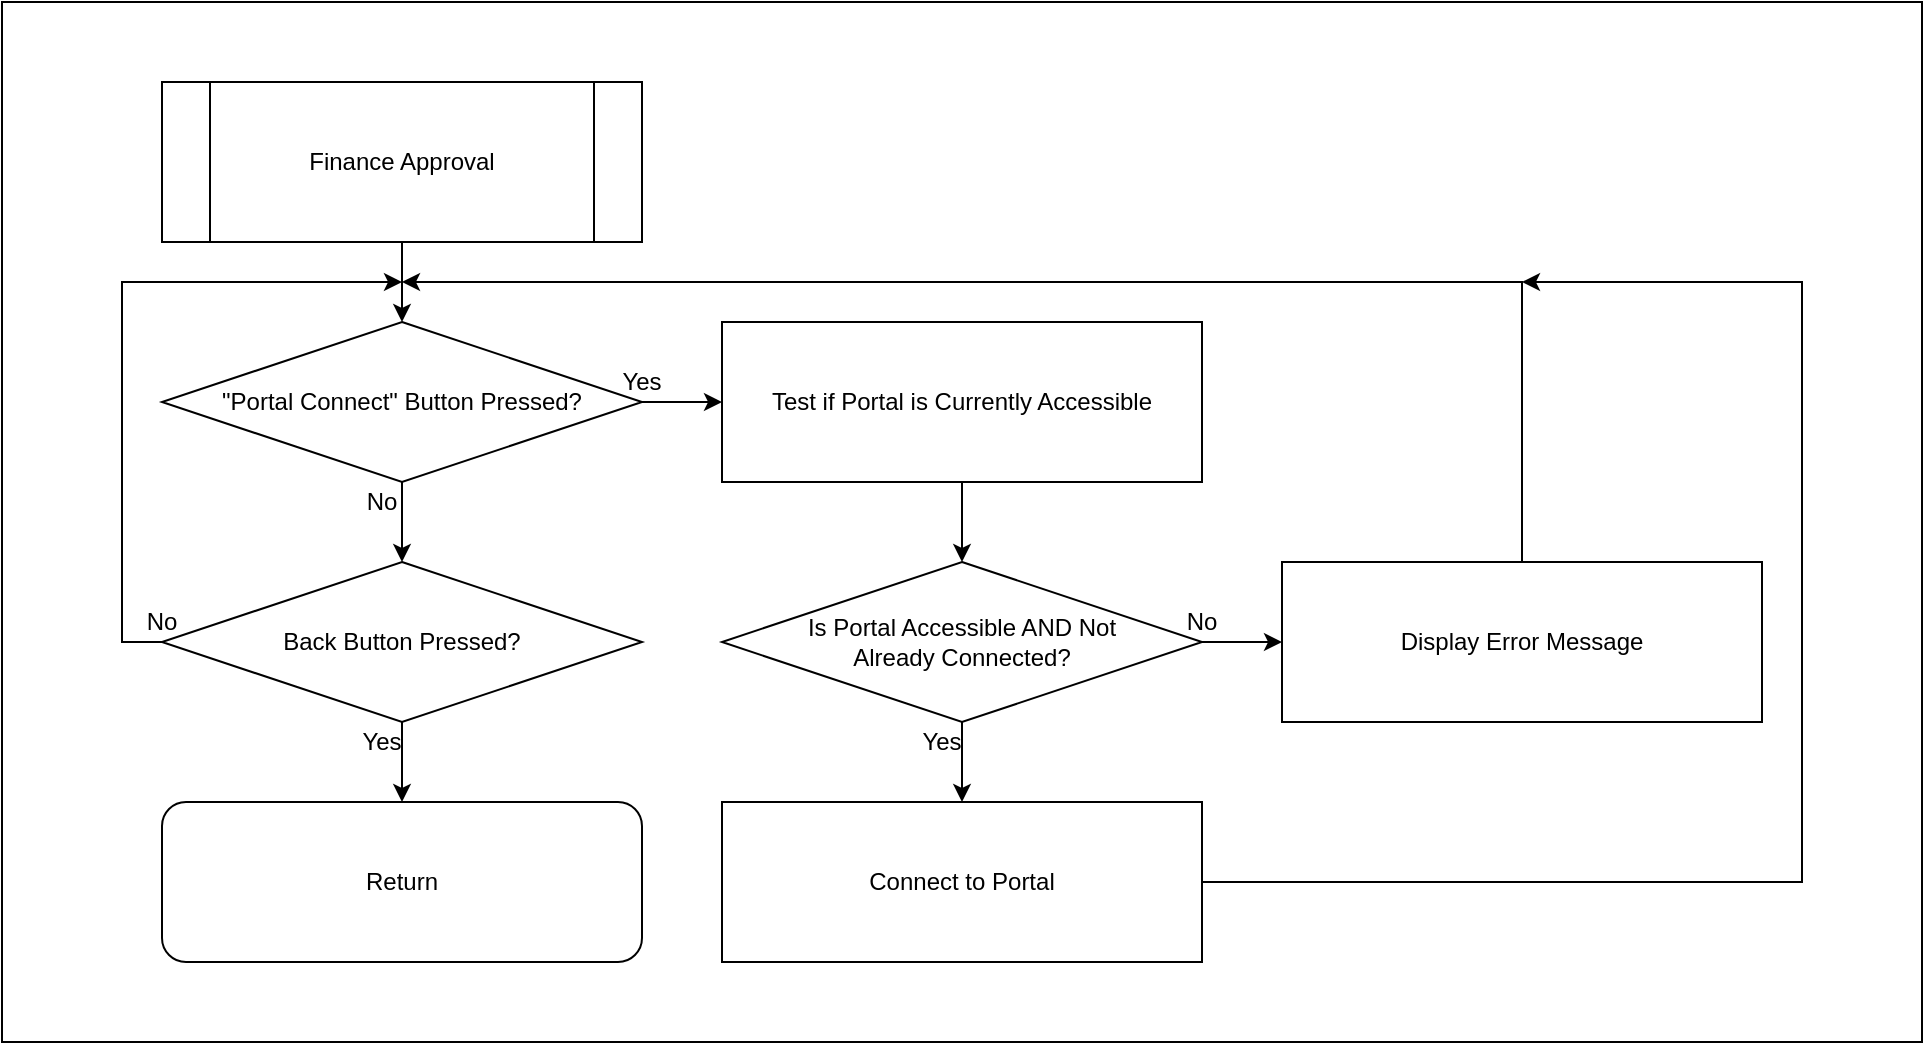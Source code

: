 <mxfile version="12.1.8" type="device" pages="1"><diagram id="7oNxZZAJlQXwuJYg-CD7" name="Page-1"><mxGraphModel dx="1422" dy="745" grid="1" gridSize="10" guides="1" tooltips="1" connect="1" arrows="1" fold="1" page="1" pageScale="1" pageWidth="1169" pageHeight="827" math="0" shadow="0"><root><mxCell id="0"/><mxCell id="1" parent="0"/><mxCell id="0LJsAcK-oy8YuR7tu3HG-28" value="" style="rounded=0;whiteSpace=wrap;html=1;" vertex="1" parent="1"><mxGeometry y="40" width="960" height="520" as="geometry"/></mxCell><mxCell id="0LJsAcK-oy8YuR7tu3HG-25" style="edgeStyle=orthogonalEdgeStyle;rounded=0;orthogonalLoop=1;jettySize=auto;html=1;exitX=0.5;exitY=1;exitDx=0;exitDy=0;entryX=0.5;entryY=0;entryDx=0;entryDy=0;" edge="1" parent="1" source="wj9dJhtH7JU51SWwJ9Yn-1" target="0LJsAcK-oy8YuR7tu3HG-21"><mxGeometry relative="1" as="geometry"/></mxCell><mxCell id="wj9dJhtH7JU51SWwJ9Yn-1" value="Finance Approval" style="shape=process;whiteSpace=wrap;html=1;backgroundOutline=1;" parent="1" vertex="1"><mxGeometry x="80" y="80" width="240" height="80" as="geometry"/></mxCell><mxCell id="wj9dJhtH7JU51SWwJ9Yn-6" style="edgeStyle=orthogonalEdgeStyle;rounded=0;orthogonalLoop=1;jettySize=auto;html=1;exitX=0.5;exitY=1;exitDx=0;exitDy=0;entryX=0.5;entryY=0;entryDx=0;entryDy=0;" parent="1" source="wj9dJhtH7JU51SWwJ9Yn-2" target="wj9dJhtH7JU51SWwJ9Yn-4" edge="1"><mxGeometry relative="1" as="geometry"/></mxCell><mxCell id="wj9dJhtH7JU51SWwJ9Yn-2" value="Test if Portal is Currently Accessible" style="rounded=0;whiteSpace=wrap;html=1;" parent="1" vertex="1"><mxGeometry x="360" y="200" width="240" height="80" as="geometry"/></mxCell><mxCell id="wj9dJhtH7JU51SWwJ9Yn-13" style="edgeStyle=orthogonalEdgeStyle;rounded=0;orthogonalLoop=1;jettySize=auto;html=1;exitX=0.5;exitY=1;exitDx=0;exitDy=0;entryX=0.5;entryY=0;entryDx=0;entryDy=0;" parent="1" source="wj9dJhtH7JU51SWwJ9Yn-4" target="wj9dJhtH7JU51SWwJ9Yn-12" edge="1"><mxGeometry relative="1" as="geometry"/></mxCell><mxCell id="0LJsAcK-oy8YuR7tu3HG-15" style="edgeStyle=orthogonalEdgeStyle;rounded=0;orthogonalLoop=1;jettySize=auto;html=1;exitX=1;exitY=0.5;exitDx=0;exitDy=0;entryX=0;entryY=0.5;entryDx=0;entryDy=0;" edge="1" parent="1" source="wj9dJhtH7JU51SWwJ9Yn-4" target="wj9dJhtH7JU51SWwJ9Yn-8"><mxGeometry relative="1" as="geometry"/></mxCell><mxCell id="wj9dJhtH7JU51SWwJ9Yn-4" value="Is Portal Accessible AND Not &lt;br&gt;Already Connected?" style="rhombus;whiteSpace=wrap;html=1;" parent="1" vertex="1"><mxGeometry x="360" y="320" width="240" height="80" as="geometry"/></mxCell><mxCell id="0LJsAcK-oy8YuR7tu3HG-24" style="edgeStyle=orthogonalEdgeStyle;rounded=0;orthogonalLoop=1;jettySize=auto;html=1;exitX=0.5;exitY=0;exitDx=0;exitDy=0;" edge="1" parent="1" source="wj9dJhtH7JU51SWwJ9Yn-8"><mxGeometry relative="1" as="geometry"><mxPoint x="200" y="180" as="targetPoint"/><Array as="points"><mxPoint x="760" y="180"/></Array></mxGeometry></mxCell><mxCell id="wj9dJhtH7JU51SWwJ9Yn-8" value="Display Error Message" style="rounded=0;whiteSpace=wrap;html=1;" parent="1" vertex="1"><mxGeometry x="640" y="320" width="240" height="80" as="geometry"/></mxCell><mxCell id="wj9dJhtH7JU51SWwJ9Yn-11" value="No" style="text;html=1;strokeColor=none;fillColor=none;align=center;verticalAlign=middle;whiteSpace=wrap;rounded=0;" parent="1" vertex="1"><mxGeometry x="580" y="340" width="40" height="20" as="geometry"/></mxCell><mxCell id="0LJsAcK-oy8YuR7tu3HG-27" style="edgeStyle=orthogonalEdgeStyle;rounded=0;orthogonalLoop=1;jettySize=auto;html=1;exitX=1;exitY=0.5;exitDx=0;exitDy=0;" edge="1" parent="1" source="wj9dJhtH7JU51SWwJ9Yn-12"><mxGeometry relative="1" as="geometry"><mxPoint x="760" y="180" as="targetPoint"/><Array as="points"><mxPoint x="900" y="480"/><mxPoint x="900" y="180"/></Array></mxGeometry></mxCell><mxCell id="wj9dJhtH7JU51SWwJ9Yn-12" value="Connect to Portal" style="rounded=0;whiteSpace=wrap;html=1;" parent="1" vertex="1"><mxGeometry x="360" y="440" width="240" height="80" as="geometry"/></mxCell><mxCell id="wj9dJhtH7JU51SWwJ9Yn-14" value="Yes" style="text;html=1;strokeColor=none;fillColor=none;align=center;verticalAlign=middle;whiteSpace=wrap;rounded=0;" parent="1" vertex="1"><mxGeometry x="450" y="400" width="40" height="20" as="geometry"/></mxCell><mxCell id="0LJsAcK-oy8YuR7tu3HG-1" value="Return" style="rounded=1;whiteSpace=wrap;html=1;" vertex="1" parent="1"><mxGeometry x="80" y="440" width="240" height="80" as="geometry"/></mxCell><mxCell id="0LJsAcK-oy8YuR7tu3HG-11" style="edgeStyle=orthogonalEdgeStyle;rounded=0;orthogonalLoop=1;jettySize=auto;html=1;exitX=0.5;exitY=1;exitDx=0;exitDy=0;" edge="1" parent="1" source="0LJsAcK-oy8YuR7tu3HG-2" target="0LJsAcK-oy8YuR7tu3HG-1"><mxGeometry relative="1" as="geometry"/></mxCell><mxCell id="0LJsAcK-oy8YuR7tu3HG-16" style="edgeStyle=orthogonalEdgeStyle;rounded=0;orthogonalLoop=1;jettySize=auto;html=1;exitX=0;exitY=0.5;exitDx=0;exitDy=0;" edge="1" parent="1" source="0LJsAcK-oy8YuR7tu3HG-2"><mxGeometry relative="1" as="geometry"><mxPoint x="200" y="180" as="targetPoint"/><Array as="points"><mxPoint x="60" y="360"/><mxPoint x="60" y="180"/></Array></mxGeometry></mxCell><mxCell id="0LJsAcK-oy8YuR7tu3HG-2" value="Back Button&amp;nbsp;Pressed?" style="rhombus;whiteSpace=wrap;html=1;" vertex="1" parent="1"><mxGeometry x="80" y="320" width="240" height="80" as="geometry"/></mxCell><mxCell id="0LJsAcK-oy8YuR7tu3HG-5" value="Yes" style="text;html=1;strokeColor=none;fillColor=none;align=center;verticalAlign=middle;whiteSpace=wrap;rounded=0;" vertex="1" parent="1"><mxGeometry x="170" y="400" width="40" height="20" as="geometry"/></mxCell><mxCell id="0LJsAcK-oy8YuR7tu3HG-12" value="No" style="text;html=1;strokeColor=none;fillColor=none;align=center;verticalAlign=middle;whiteSpace=wrap;rounded=0;" vertex="1" parent="1"><mxGeometry x="60" y="340" width="40" height="20" as="geometry"/></mxCell><mxCell id="0LJsAcK-oy8YuR7tu3HG-22" style="edgeStyle=orthogonalEdgeStyle;rounded=0;orthogonalLoop=1;jettySize=auto;html=1;exitX=1;exitY=0.5;exitDx=0;exitDy=0;entryX=0;entryY=0.5;entryDx=0;entryDy=0;" edge="1" parent="1" source="0LJsAcK-oy8YuR7tu3HG-21" target="wj9dJhtH7JU51SWwJ9Yn-2"><mxGeometry relative="1" as="geometry"/></mxCell><mxCell id="0LJsAcK-oy8YuR7tu3HG-26" style="edgeStyle=orthogonalEdgeStyle;rounded=0;orthogonalLoop=1;jettySize=auto;html=1;exitX=0.5;exitY=1;exitDx=0;exitDy=0;entryX=0.5;entryY=0;entryDx=0;entryDy=0;" edge="1" parent="1" source="0LJsAcK-oy8YuR7tu3HG-21" target="0LJsAcK-oy8YuR7tu3HG-2"><mxGeometry relative="1" as="geometry"/></mxCell><mxCell id="0LJsAcK-oy8YuR7tu3HG-21" value="&quot;Portal Connect&quot; Button Pressed?" style="rhombus;whiteSpace=wrap;html=1;" vertex="1" parent="1"><mxGeometry x="80" y="200" width="240" height="80" as="geometry"/></mxCell><mxCell id="0LJsAcK-oy8YuR7tu3HG-29" value="Yes" style="text;html=1;strokeColor=none;fillColor=none;align=center;verticalAlign=middle;whiteSpace=wrap;rounded=0;" vertex="1" parent="1"><mxGeometry x="300" y="220" width="40" height="20" as="geometry"/></mxCell><mxCell id="0LJsAcK-oy8YuR7tu3HG-30" value="No" style="text;html=1;strokeColor=none;fillColor=none;align=center;verticalAlign=middle;whiteSpace=wrap;rounded=0;" vertex="1" parent="1"><mxGeometry x="170" y="280" width="40" height="20" as="geometry"/></mxCell></root></mxGraphModel></diagram></mxfile>